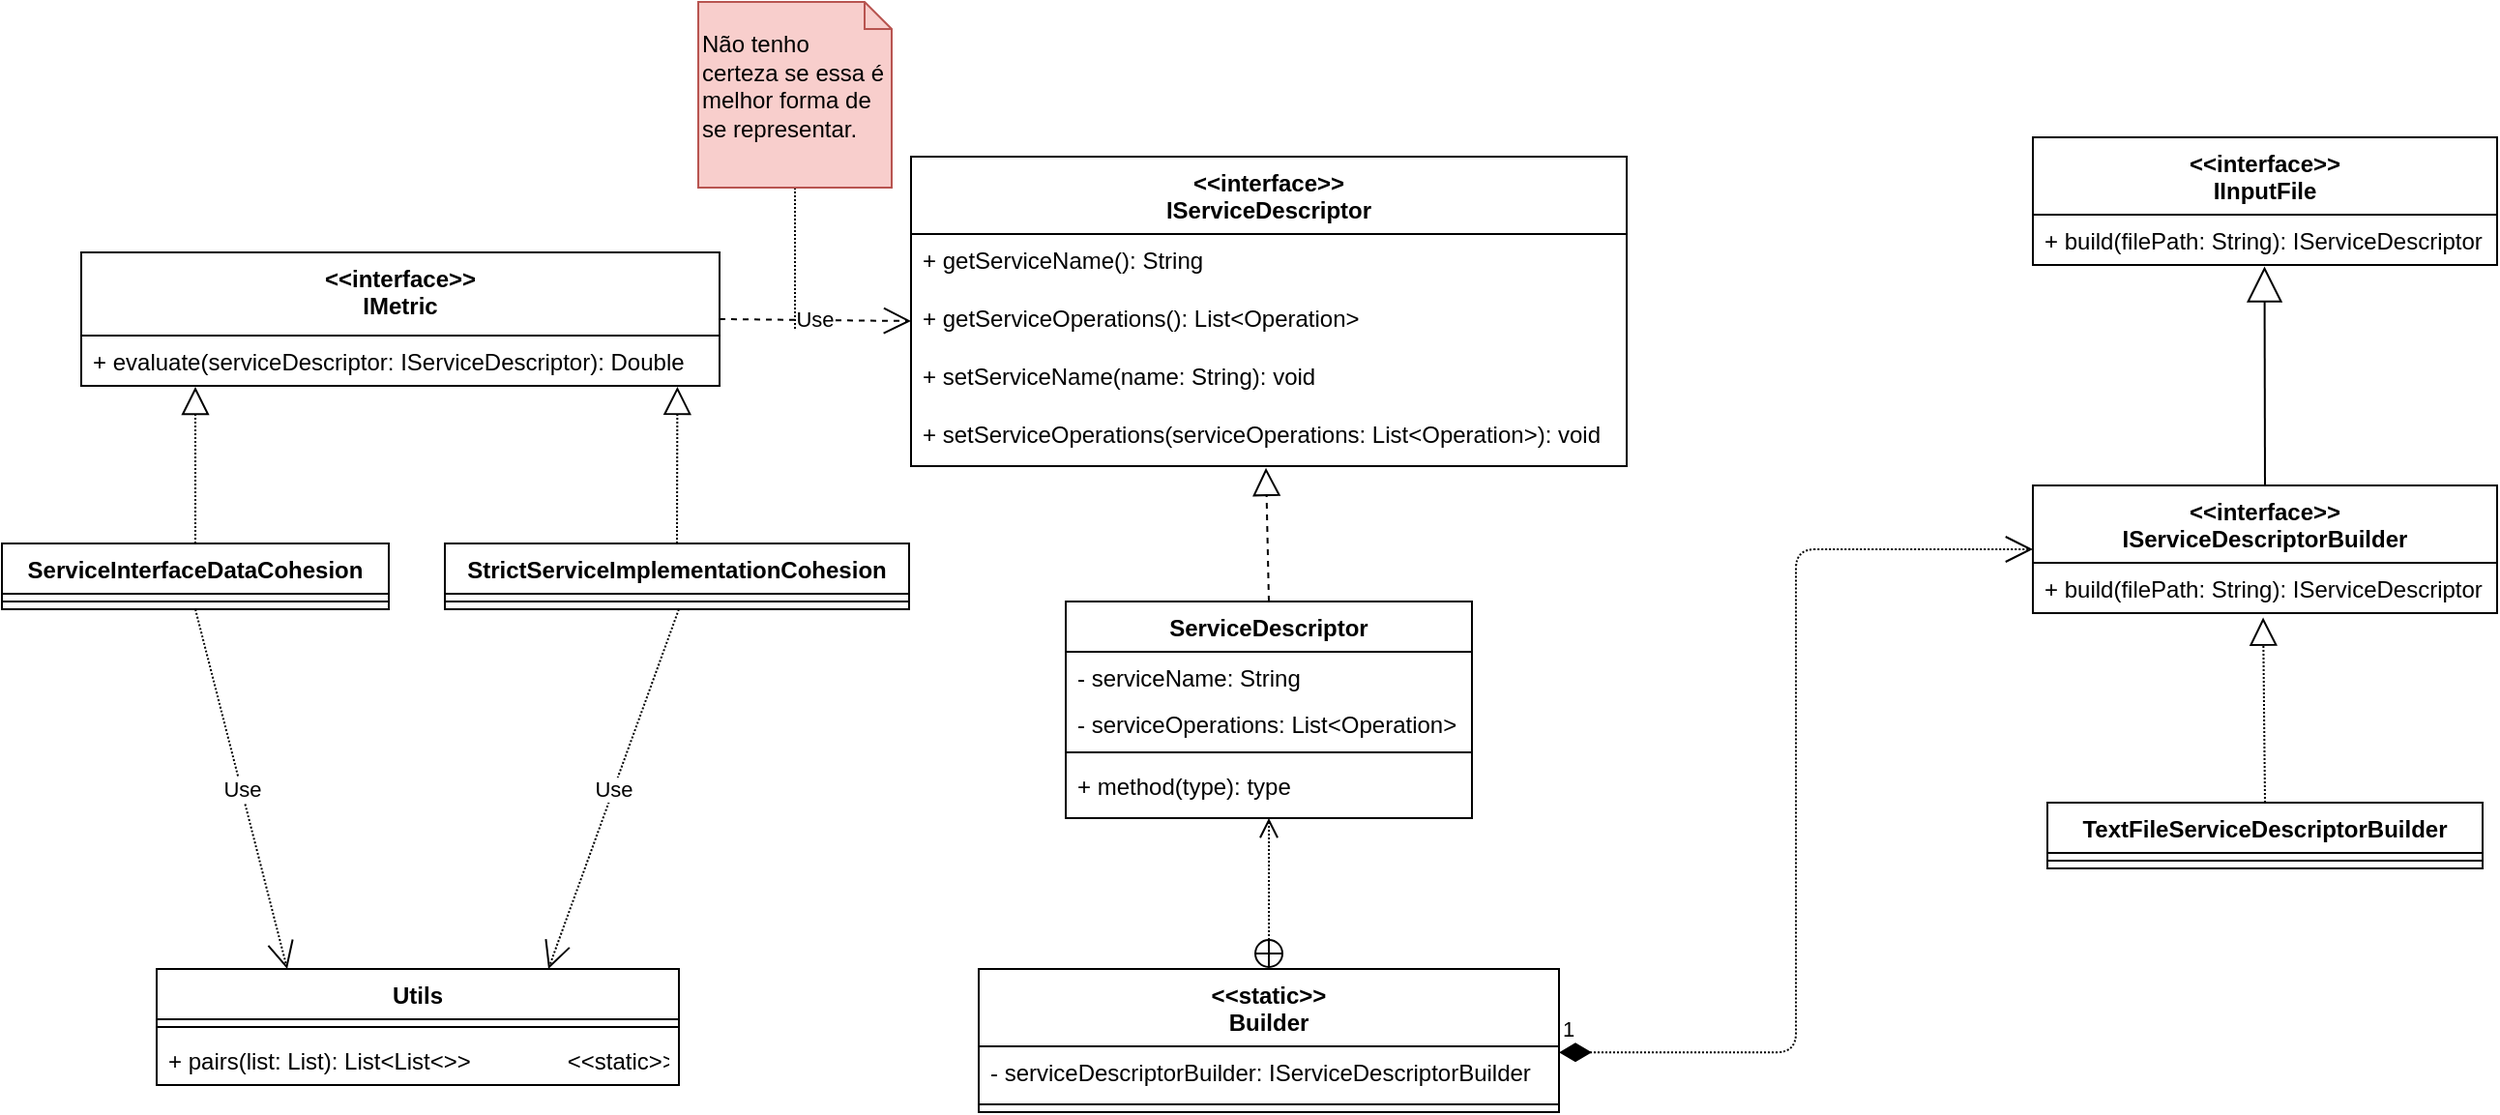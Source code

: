 <mxfile version="13.7.8" type="google"><diagram id="h5xYCSwQOhybyOZtbLoc" name="Page-1"><mxGraphModel dx="3220" dy="2423" grid="1" gridSize="10" guides="1" tooltips="1" connect="1" arrows="1" fold="1" page="1" pageScale="1" pageWidth="850" pageHeight="1100" math="0" shadow="0"><root><mxCell id="0"/><mxCell id="1" parent="0"/><mxCell id="DQegKiVsbo8yCkt-yMIE-17" value="&lt;&lt;interface&gt;&gt;&#xA;IServiceDescriptor&#xA;" style="swimlane;fontStyle=1;align=center;verticalAlign=top;childLayout=stackLayout;horizontal=1;startSize=40;horizontalStack=0;resizeParent=1;resizeParentMax=0;resizeLast=0;collapsible=1;marginBottom=0;" parent="1" vertex="1"><mxGeometry x="190" y="10" width="370" height="160" as="geometry"/></mxCell><mxCell id="KXLuaSBIzzLY0Fo22pJd-5" value="+ getServiceName(): String" style="text;strokeColor=none;fillColor=none;align=left;verticalAlign=top;spacingLeft=4;spacingRight=4;overflow=hidden;rotatable=0;points=[[0,0.5],[1,0.5]];portConstraint=eastwest;" vertex="1" parent="DQegKiVsbo8yCkt-yMIE-17"><mxGeometry y="40" width="370" height="30" as="geometry"/></mxCell><mxCell id="KXLuaSBIzzLY0Fo22pJd-6" value="+ getServiceOperations(): List&lt;Operation&gt;" style="text;strokeColor=none;fillColor=none;align=left;verticalAlign=top;spacingLeft=4;spacingRight=4;overflow=hidden;rotatable=0;points=[[0,0.5],[1,0.5]];portConstraint=eastwest;" vertex="1" parent="DQegKiVsbo8yCkt-yMIE-17"><mxGeometry y="70" width="370" height="30" as="geometry"/></mxCell><mxCell id="KXLuaSBIzzLY0Fo22pJd-7" value="+ setServiceName(name: String): void" style="text;strokeColor=none;fillColor=none;align=left;verticalAlign=top;spacingLeft=4;spacingRight=4;overflow=hidden;rotatable=0;points=[[0,0.5],[1,0.5]];portConstraint=eastwest;" vertex="1" parent="DQegKiVsbo8yCkt-yMIE-17"><mxGeometry y="100" width="370" height="30" as="geometry"/></mxCell><mxCell id="DQegKiVsbo8yCkt-yMIE-20" value="+ setServiceOperations(serviceOperations: List&lt;Operation&gt;): void" style="text;strokeColor=none;fillColor=none;align=left;verticalAlign=top;spacingLeft=4;spacingRight=4;overflow=hidden;rotatable=0;points=[[0,0.5],[1,0.5]];portConstraint=eastwest;" parent="DQegKiVsbo8yCkt-yMIE-17" vertex="1"><mxGeometry y="130" width="370" height="30" as="geometry"/></mxCell><mxCell id="DQegKiVsbo8yCkt-yMIE-24" value="" style="endArrow=block;dashed=1;endFill=0;endSize=12;html=1;exitX=0.5;exitY=0;exitDx=0;exitDy=0;entryX=0.496;entryY=1.031;entryDx=0;entryDy=0;entryPerimeter=0;" parent="1" source="DQegKiVsbo8yCkt-yMIE-13" target="DQegKiVsbo8yCkt-yMIE-20" edge="1"><mxGeometry width="160" relative="1" as="geometry"><mxPoint x="390" y="150" as="sourcePoint"/><mxPoint x="550" y="150" as="targetPoint"/></mxGeometry></mxCell><mxCell id="DQegKiVsbo8yCkt-yMIE-13" value="ServiceDescriptor" style="swimlane;fontStyle=1;align=center;verticalAlign=top;childLayout=stackLayout;horizontal=1;startSize=26;horizontalStack=0;resizeParent=1;resizeParentMax=0;resizeLast=0;collapsible=1;marginBottom=0;" parent="1" vertex="1"><mxGeometry x="270" y="240" width="210" height="112" as="geometry"><mxRectangle x="220" y="140" width="140" height="26" as="alternateBounds"/></mxGeometry></mxCell><mxCell id="DQegKiVsbo8yCkt-yMIE-14" value="- serviceName: String&#xA;" style="text;strokeColor=none;fillColor=none;align=left;verticalAlign=top;spacingLeft=4;spacingRight=4;overflow=hidden;rotatable=0;points=[[0,0.5],[1,0.5]];portConstraint=eastwest;" parent="DQegKiVsbo8yCkt-yMIE-13" vertex="1"><mxGeometry y="26" width="210" height="24" as="geometry"/></mxCell><mxCell id="KXLuaSBIzzLY0Fo22pJd-2" value="- serviceOperations: List&lt;Operation&gt;" style="text;strokeColor=none;fillColor=none;align=left;verticalAlign=top;spacingLeft=4;spacingRight=4;overflow=hidden;rotatable=0;points=[[0,0.5],[1,0.5]];portConstraint=eastwest;" vertex="1" parent="DQegKiVsbo8yCkt-yMIE-13"><mxGeometry y="50" width="210" height="24" as="geometry"/></mxCell><mxCell id="DQegKiVsbo8yCkt-yMIE-15" value="" style="line;strokeWidth=1;fillColor=none;align=left;verticalAlign=middle;spacingTop=-1;spacingLeft=3;spacingRight=3;rotatable=0;labelPosition=right;points=[];portConstraint=eastwest;" parent="DQegKiVsbo8yCkt-yMIE-13" vertex="1"><mxGeometry y="74" width="210" height="8" as="geometry"/></mxCell><mxCell id="DQegKiVsbo8yCkt-yMIE-16" value="+ method(type): type" style="text;strokeColor=none;fillColor=none;align=left;verticalAlign=top;spacingLeft=4;spacingRight=4;overflow=hidden;rotatable=0;points=[[0,0.5],[1,0.5]];portConstraint=eastwest;" parent="DQegKiVsbo8yCkt-yMIE-13" vertex="1"><mxGeometry y="82" width="210" height="30" as="geometry"/></mxCell><mxCell id="KXLuaSBIzzLY0Fo22pJd-12" value="&lt;div&gt;&lt;br&gt;&lt;/div&gt;" style="endArrow=block;endSize=16;endFill=0;html=1;entryX=0.499;entryY=1.029;entryDx=0;entryDy=0;entryPerimeter=0;exitX=0.5;exitY=0;exitDx=0;exitDy=0;" edge="1" parent="1" source="DQegKiVsbo8yCkt-yMIE-32" target="KXLuaSBIzzLY0Fo22pJd-11"><mxGeometry width="160" relative="1" as="geometry"><mxPoint x="790" y="170" as="sourcePoint"/><mxPoint x="950" y="170" as="targetPoint"/></mxGeometry></mxCell><mxCell id="KXLuaSBIzzLY0Fo22pJd-13" value="&lt;&lt;interface&gt;&gt; &#xA;IMetric" style="swimlane;fontStyle=1;align=center;verticalAlign=top;childLayout=stackLayout;horizontal=1;startSize=43;horizontalStack=0;resizeParent=1;resizeParentMax=0;resizeLast=0;collapsible=1;marginBottom=0;" vertex="1" parent="1"><mxGeometry x="-239" y="59.5" width="330" height="69" as="geometry"><mxRectangle x="-210" y="55.5" width="110" height="43" as="alternateBounds"/></mxGeometry></mxCell><mxCell id="KXLuaSBIzzLY0Fo22pJd-16" value="+ evaluate(serviceDescriptor: IServiceDescriptor): Double" style="text;strokeColor=none;fillColor=none;align=left;verticalAlign=top;spacingLeft=4;spacingRight=4;overflow=hidden;rotatable=0;points=[[0,0.5],[1,0.5]];portConstraint=eastwest;" vertex="1" parent="KXLuaSBIzzLY0Fo22pJd-13"><mxGeometry y="43" width="330" height="26" as="geometry"/></mxCell><mxCell id="KXLuaSBIzzLY0Fo22pJd-18" value="Use" style="endArrow=open;endSize=12;dashed=1;html=1;exitX=1;exitY=0.5;exitDx=0;exitDy=0;entryX=0;entryY=0.5;entryDx=0;entryDy=0;" edge="1" parent="1" source="KXLuaSBIzzLY0Fo22pJd-13" target="KXLuaSBIzzLY0Fo22pJd-6"><mxGeometry width="160" relative="1" as="geometry"><mxPoint x="140" y="220" as="sourcePoint"/><mxPoint x="300" y="220" as="targetPoint"/></mxGeometry></mxCell><mxCell id="KXLuaSBIzzLY0Fo22pJd-20" style="edgeStyle=orthogonalEdgeStyle;rounded=0;orthogonalLoop=1;jettySize=auto;html=1;dashed=1;dashPattern=1 1;endArrow=none;endFill=0;" edge="1" parent="1" source="KXLuaSBIzzLY0Fo22pJd-19"><mxGeometry relative="1" as="geometry"><mxPoint x="130" y="100" as="targetPoint"/></mxGeometry></mxCell><mxCell id="KXLuaSBIzzLY0Fo22pJd-19" value="&lt;br&gt;&lt;div&gt;Não tenho certeza se essa é&amp;nbsp; melhor forma de se representar.&lt;/div&gt;" style="shape=note;whiteSpace=wrap;html=1;size=14;verticalAlign=top;align=left;spacingTop=-6;fillColor=#f8cecc;strokeColor=#b85450;" vertex="1" parent="1"><mxGeometry x="80" y="-70" width="100" height="96" as="geometry"/></mxCell><mxCell id="KXLuaSBIzzLY0Fo22pJd-21" value="ServiceInterfaceDataCohesion" style="swimlane;fontStyle=1;align=center;verticalAlign=top;childLayout=stackLayout;horizontal=1;startSize=26;horizontalStack=0;resizeParent=1;resizeParentMax=0;resizeLast=0;collapsible=1;marginBottom=0;" vertex="1" parent="1"><mxGeometry x="-280" y="210" width="200" height="34" as="geometry"/></mxCell><mxCell id="KXLuaSBIzzLY0Fo22pJd-23" value="" style="line;strokeWidth=1;fillColor=none;align=left;verticalAlign=middle;spacingTop=-1;spacingLeft=3;spacingRight=3;rotatable=0;labelPosition=right;points=[];portConstraint=eastwest;" vertex="1" parent="KXLuaSBIzzLY0Fo22pJd-21"><mxGeometry y="26" width="200" height="8" as="geometry"/></mxCell><mxCell id="KXLuaSBIzzLY0Fo22pJd-25" value="StrictServiceImplementationCohesion" style="swimlane;fontStyle=1;align=center;verticalAlign=top;childLayout=stackLayout;horizontal=1;startSize=26;horizontalStack=0;resizeParent=1;resizeParentMax=0;resizeLast=0;collapsible=1;marginBottom=0;" vertex="1" parent="1"><mxGeometry x="-51" y="210" width="240" height="34" as="geometry"/></mxCell><mxCell id="KXLuaSBIzzLY0Fo22pJd-27" value="" style="line;strokeWidth=1;fillColor=none;align=left;verticalAlign=middle;spacingTop=-1;spacingLeft=3;spacingRight=3;rotatable=0;labelPosition=right;points=[];portConstraint=eastwest;" vertex="1" parent="KXLuaSBIzzLY0Fo22pJd-25"><mxGeometry y="26" width="240" height="8" as="geometry"/></mxCell><mxCell id="KXLuaSBIzzLY0Fo22pJd-30" value="" style="endArrow=block;dashed=1;endFill=0;endSize=12;html=1;dashPattern=1 1;exitX=0.5;exitY=0;exitDx=0;exitDy=0;" edge="1" parent="1" source="KXLuaSBIzzLY0Fo22pJd-21"><mxGeometry width="160" relative="1" as="geometry"><mxPoint x="-230" y="280" as="sourcePoint"/><mxPoint x="-180" y="129" as="targetPoint"/></mxGeometry></mxCell><mxCell id="KXLuaSBIzzLY0Fo22pJd-31" value="" style="endArrow=block;dashed=1;endFill=0;endSize=12;html=1;dashPattern=1 1;exitX=0.5;exitY=0;exitDx=0;exitDy=0;entryX=0.934;entryY=1.017;entryDx=0;entryDy=0;entryPerimeter=0;" edge="1" parent="1" source="KXLuaSBIzzLY0Fo22pJd-25" target="KXLuaSBIzzLY0Fo22pJd-16"><mxGeometry width="160" relative="1" as="geometry"><mxPoint x="-170" y="220" as="sourcePoint"/><mxPoint x="-70" y="130" as="targetPoint"/></mxGeometry></mxCell><mxCell id="DQegKiVsbo8yCkt-yMIE-25" value="&lt;&lt;static&gt;&gt;&#xA;Builder" style="swimlane;fontStyle=1;align=center;verticalAlign=top;childLayout=stackLayout;horizontal=1;startSize=40;horizontalStack=0;resizeParent=1;resizeParentMax=0;resizeLast=0;collapsible=1;marginBottom=0;" parent="1" vertex="1"><mxGeometry x="225" y="430" width="300" height="74" as="geometry"/></mxCell><mxCell id="DQegKiVsbo8yCkt-yMIE-26" value="- serviceDescriptorBuilder: IServiceDescriptorBuilder" style="text;strokeColor=none;fillColor=none;align=left;verticalAlign=top;spacingLeft=4;spacingRight=4;overflow=hidden;rotatable=0;points=[[0,0.5],[1,0.5]];portConstraint=eastwest;" parent="DQegKiVsbo8yCkt-yMIE-25" vertex="1"><mxGeometry y="40" width="300" height="26" as="geometry"/></mxCell><mxCell id="DQegKiVsbo8yCkt-yMIE-27" value="" style="line;strokeWidth=1;fillColor=none;align=left;verticalAlign=middle;spacingTop=-1;spacingLeft=3;spacingRight=3;rotatable=0;labelPosition=right;points=[];portConstraint=eastwest;" parent="DQegKiVsbo8yCkt-yMIE-25" vertex="1"><mxGeometry y="66" width="300" height="8" as="geometry"/></mxCell><mxCell id="KXLuaSBIzzLY0Fo22pJd-33" value="" style="endArrow=open;startArrow=circlePlus;endFill=0;startFill=0;endSize=8;html=1;dashed=1;dashPattern=1 1;exitX=0.5;exitY=0;exitDx=0;exitDy=0;" edge="1" parent="1" source="DQegKiVsbo8yCkt-yMIE-25" target="DQegKiVsbo8yCkt-yMIE-16"><mxGeometry width="160" relative="1" as="geometry"><mxPoint x="360" y="400" as="sourcePoint"/><mxPoint x="520" y="400" as="targetPoint"/></mxGeometry></mxCell><mxCell id="DQegKiVsbo8yCkt-yMIE-32" value="&lt;&lt;interface&gt;&gt; &#xA;IServiceDescriptorBuilder&#xA;" style="swimlane;fontStyle=1;align=center;verticalAlign=top;childLayout=stackLayout;horizontal=1;startSize=40;horizontalStack=0;resizeParent=1;resizeParentMax=0;resizeLast=0;collapsible=1;marginBottom=0;" parent="1" vertex="1"><mxGeometry x="770" y="180" width="240" height="66" as="geometry"/></mxCell><mxCell id="DQegKiVsbo8yCkt-yMIE-35" value="+ build(filePath: String): IServiceDescriptor" style="text;strokeColor=none;fillColor=none;align=left;verticalAlign=top;spacingLeft=4;spacingRight=4;overflow=hidden;rotatable=0;points=[[0,0.5],[1,0.5]];portConstraint=eastwest;" parent="DQegKiVsbo8yCkt-yMIE-32" vertex="1"><mxGeometry y="40" width="240" height="26" as="geometry"/></mxCell><mxCell id="KXLuaSBIzzLY0Fo22pJd-8" value="&lt;&lt;interface&gt;&gt;&#xA;IInputFile" style="swimlane;fontStyle=1;align=center;verticalAlign=top;childLayout=stackLayout;horizontal=1;startSize=40;horizontalStack=0;resizeParent=1;resizeParentMax=0;resizeLast=0;collapsible=1;marginBottom=0;" vertex="1" parent="1"><mxGeometry x="770" width="240" height="66" as="geometry"/></mxCell><mxCell id="KXLuaSBIzzLY0Fo22pJd-11" value="+ build(filePath: String): IServiceDescriptor" style="text;strokeColor=none;fillColor=none;align=left;verticalAlign=top;spacingLeft=4;spacingRight=4;overflow=hidden;rotatable=0;points=[[0,0.5],[1,0.5]];portConstraint=eastwest;" vertex="1" parent="KXLuaSBIzzLY0Fo22pJd-8"><mxGeometry y="40" width="240" height="26" as="geometry"/></mxCell><mxCell id="KXLuaSBIzzLY0Fo22pJd-34" value="TextFileServiceDescriptorBuilder" style="swimlane;fontStyle=1;align=center;verticalAlign=top;childLayout=stackLayout;horizontal=1;startSize=26;horizontalStack=0;resizeParent=1;resizeParentMax=0;resizeLast=0;collapsible=1;marginBottom=0;" vertex="1" parent="1"><mxGeometry x="777.5" y="344" width="225" height="34" as="geometry"/></mxCell><mxCell id="KXLuaSBIzzLY0Fo22pJd-36" value="" style="line;strokeWidth=1;fillColor=none;align=left;verticalAlign=middle;spacingTop=-1;spacingLeft=3;spacingRight=3;rotatable=0;labelPosition=right;points=[];portConstraint=eastwest;" vertex="1" parent="KXLuaSBIzzLY0Fo22pJd-34"><mxGeometry y="26" width="225" height="8" as="geometry"/></mxCell><mxCell id="KXLuaSBIzzLY0Fo22pJd-38" value="" style="endArrow=block;dashed=1;endFill=0;endSize=12;html=1;dashPattern=1 1;entryX=0.496;entryY=1.088;entryDx=0;entryDy=0;entryPerimeter=0;exitX=0.5;exitY=0;exitDx=0;exitDy=0;" edge="1" parent="1" source="KXLuaSBIzzLY0Fo22pJd-34" target="DQegKiVsbo8yCkt-yMIE-35"><mxGeometry width="160" relative="1" as="geometry"><mxPoint x="630" y="430" as="sourcePoint"/><mxPoint x="790" y="430" as="targetPoint"/></mxGeometry></mxCell><mxCell id="KXLuaSBIzzLY0Fo22pJd-39" value="1" style="endArrow=open;html=1;endSize=12;startArrow=diamondThin;startSize=14;startFill=1;edgeStyle=orthogonalEdgeStyle;align=left;verticalAlign=bottom;dashed=1;dashPattern=1 1;exitX=1;exitY=0.121;exitDx=0;exitDy=0;exitPerimeter=0;entryX=0;entryY=0.5;entryDx=0;entryDy=0;" edge="1" parent="1" source="DQegKiVsbo8yCkt-yMIE-26" target="DQegKiVsbo8yCkt-yMIE-32"><mxGeometry x="-1" y="3" relative="1" as="geometry"><mxPoint x="630" y="400" as="sourcePoint"/><mxPoint x="790" y="400" as="targetPoint"/></mxGeometry></mxCell><mxCell id="KXLuaSBIzzLY0Fo22pJd-40" value="Utils" style="swimlane;fontStyle=1;align=center;verticalAlign=top;childLayout=stackLayout;horizontal=1;startSize=26;horizontalStack=0;resizeParent=1;resizeParentMax=0;resizeLast=0;collapsible=1;marginBottom=0;" vertex="1" parent="1"><mxGeometry x="-200" y="430" width="270" height="60" as="geometry"/></mxCell><mxCell id="KXLuaSBIzzLY0Fo22pJd-42" value="" style="line;strokeWidth=1;fillColor=none;align=left;verticalAlign=middle;spacingTop=-1;spacingLeft=3;spacingRight=3;rotatable=0;labelPosition=right;points=[];portConstraint=eastwest;" vertex="1" parent="KXLuaSBIzzLY0Fo22pJd-40"><mxGeometry y="26" width="270" height="8" as="geometry"/></mxCell><mxCell id="KXLuaSBIzzLY0Fo22pJd-43" value="+ pairs(list: List): List&lt;List&lt;&gt;&gt;               &lt;&lt;static&gt;&gt;" style="text;strokeColor=none;fillColor=none;align=left;verticalAlign=top;spacingLeft=4;spacingRight=4;overflow=hidden;rotatable=0;points=[[0,0.5],[1,0.5]];portConstraint=eastwest;fontStyle=0" vertex="1" parent="KXLuaSBIzzLY0Fo22pJd-40"><mxGeometry y="34" width="270" height="26" as="geometry"/></mxCell><mxCell id="KXLuaSBIzzLY0Fo22pJd-45" value="Use" style="endArrow=open;endSize=12;dashed=1;html=1;dashPattern=1 1;exitX=0.5;exitY=1;exitDx=0;exitDy=0;entryX=0.25;entryY=0;entryDx=0;entryDy=0;" edge="1" parent="1" source="KXLuaSBIzzLY0Fo22pJd-21" target="KXLuaSBIzzLY0Fo22pJd-40"><mxGeometry width="160" relative="1" as="geometry"><mxPoint x="-90" y="520" as="sourcePoint"/><mxPoint x="70" y="520" as="targetPoint"/></mxGeometry></mxCell><mxCell id="KXLuaSBIzzLY0Fo22pJd-46" value="Use" style="endArrow=open;endSize=12;dashed=1;html=1;dashPattern=1 1;exitX=0.504;exitY=1;exitDx=0;exitDy=0;entryX=0.75;entryY=0;entryDx=0;entryDy=0;exitPerimeter=0;" edge="1" parent="1" source="KXLuaSBIzzLY0Fo22pJd-27" target="KXLuaSBIzzLY0Fo22pJd-40"><mxGeometry width="160" relative="1" as="geometry"><mxPoint x="-170" y="254" as="sourcePoint"/><mxPoint x="-122.5" y="440" as="targetPoint"/></mxGeometry></mxCell></root></mxGraphModel></diagram></mxfile>